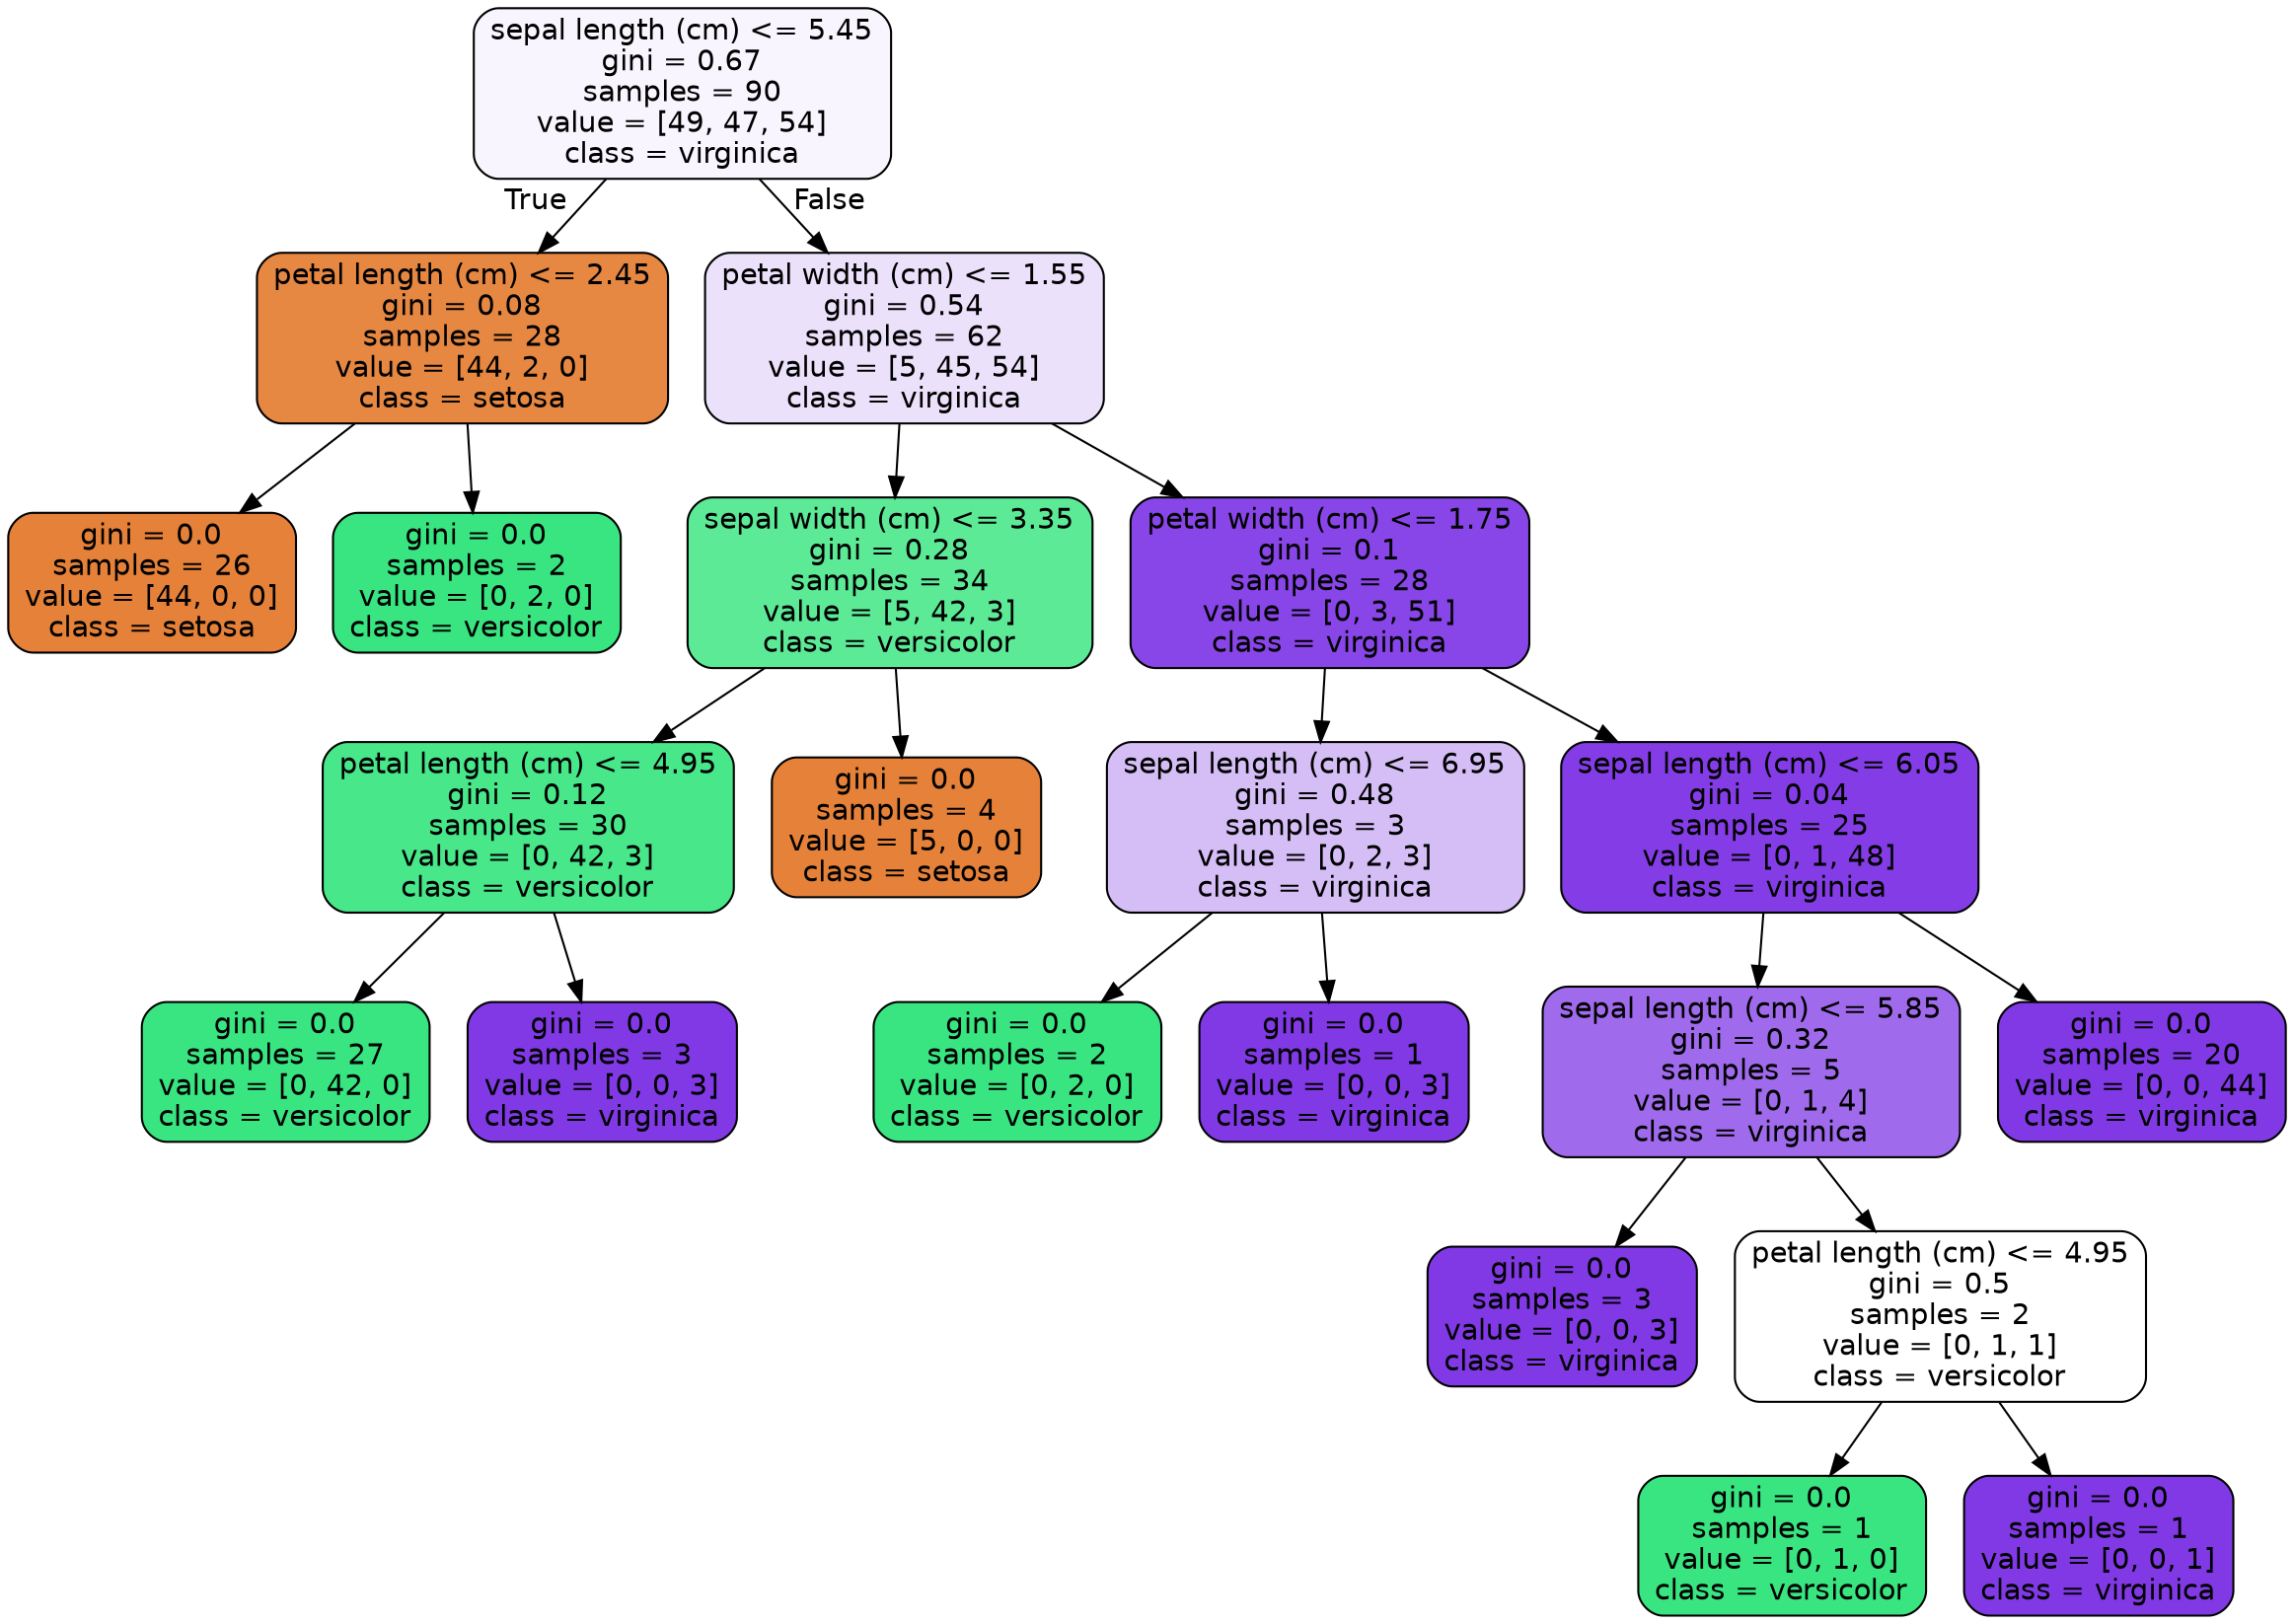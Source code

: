 digraph Tree {
node [shape=box, style="filled, rounded", color="black", fontname="helvetica"] ;
edge [fontname="helvetica"] ;
0 [label="sepal length (cm) <= 5.45\ngini = 0.67\nsamples = 90\nvalue = [49, 47, 54]\nclass = virginica", fillcolor="#f9f5fe"] ;
1 [label="petal length (cm) <= 2.45\ngini = 0.08\nsamples = 28\nvalue = [44, 2, 0]\nclass = setosa", fillcolor="#e68742"] ;
0 -> 1 [labeldistance=2.5, labelangle=45, headlabel="True"] ;
2 [label="gini = 0.0\nsamples = 26\nvalue = [44, 0, 0]\nclass = setosa", fillcolor="#e58139"] ;
1 -> 2 ;
3 [label="gini = 0.0\nsamples = 2\nvalue = [0, 2, 0]\nclass = versicolor", fillcolor="#39e581"] ;
1 -> 3 ;
4 [label="petal width (cm) <= 1.55\ngini = 0.54\nsamples = 62\nvalue = [5, 45, 54]\nclass = virginica", fillcolor="#ece1fb"] ;
0 -> 4 [labeldistance=2.5, labelangle=-45, headlabel="False"] ;
5 [label="sepal width (cm) <= 3.35\ngini = 0.28\nsamples = 34\nvalue = [5, 42, 3]\nclass = versicolor", fillcolor="#5cea97"] ;
4 -> 5 ;
6 [label="petal length (cm) <= 4.95\ngini = 0.12\nsamples = 30\nvalue = [0, 42, 3]\nclass = versicolor", fillcolor="#47e78a"] ;
5 -> 6 ;
7 [label="gini = 0.0\nsamples = 27\nvalue = [0, 42, 0]\nclass = versicolor", fillcolor="#39e581"] ;
6 -> 7 ;
8 [label="gini = 0.0\nsamples = 3\nvalue = [0, 0, 3]\nclass = virginica", fillcolor="#8139e5"] ;
6 -> 8 ;
9 [label="gini = 0.0\nsamples = 4\nvalue = [5, 0, 0]\nclass = setosa", fillcolor="#e58139"] ;
5 -> 9 ;
10 [label="petal width (cm) <= 1.75\ngini = 0.1\nsamples = 28\nvalue = [0, 3, 51]\nclass = virginica", fillcolor="#8845e7"] ;
4 -> 10 ;
11 [label="sepal length (cm) <= 6.95\ngini = 0.48\nsamples = 3\nvalue = [0, 2, 3]\nclass = virginica", fillcolor="#d5bdf6"] ;
10 -> 11 ;
12 [label="gini = 0.0\nsamples = 2\nvalue = [0, 2, 0]\nclass = versicolor", fillcolor="#39e581"] ;
11 -> 12 ;
13 [label="gini = 0.0\nsamples = 1\nvalue = [0, 0, 3]\nclass = virginica", fillcolor="#8139e5"] ;
11 -> 13 ;
14 [label="sepal length (cm) <= 6.05\ngini = 0.04\nsamples = 25\nvalue = [0, 1, 48]\nclass = virginica", fillcolor="#843de6"] ;
10 -> 14 ;
15 [label="sepal length (cm) <= 5.85\ngini = 0.32\nsamples = 5\nvalue = [0, 1, 4]\nclass = virginica", fillcolor="#a06aec"] ;
14 -> 15 ;
16 [label="gini = 0.0\nsamples = 3\nvalue = [0, 0, 3]\nclass = virginica", fillcolor="#8139e5"] ;
15 -> 16 ;
17 [label="petal length (cm) <= 4.95\ngini = 0.5\nsamples = 2\nvalue = [0, 1, 1]\nclass = versicolor", fillcolor="#ffffff"] ;
15 -> 17 ;
18 [label="gini = 0.0\nsamples = 1\nvalue = [0, 1, 0]\nclass = versicolor", fillcolor="#39e581"] ;
17 -> 18 ;
19 [label="gini = 0.0\nsamples = 1\nvalue = [0, 0, 1]\nclass = virginica", fillcolor="#8139e5"] ;
17 -> 19 ;
20 [label="gini = 0.0\nsamples = 20\nvalue = [0, 0, 44]\nclass = virginica", fillcolor="#8139e5"] ;
14 -> 20 ;
}